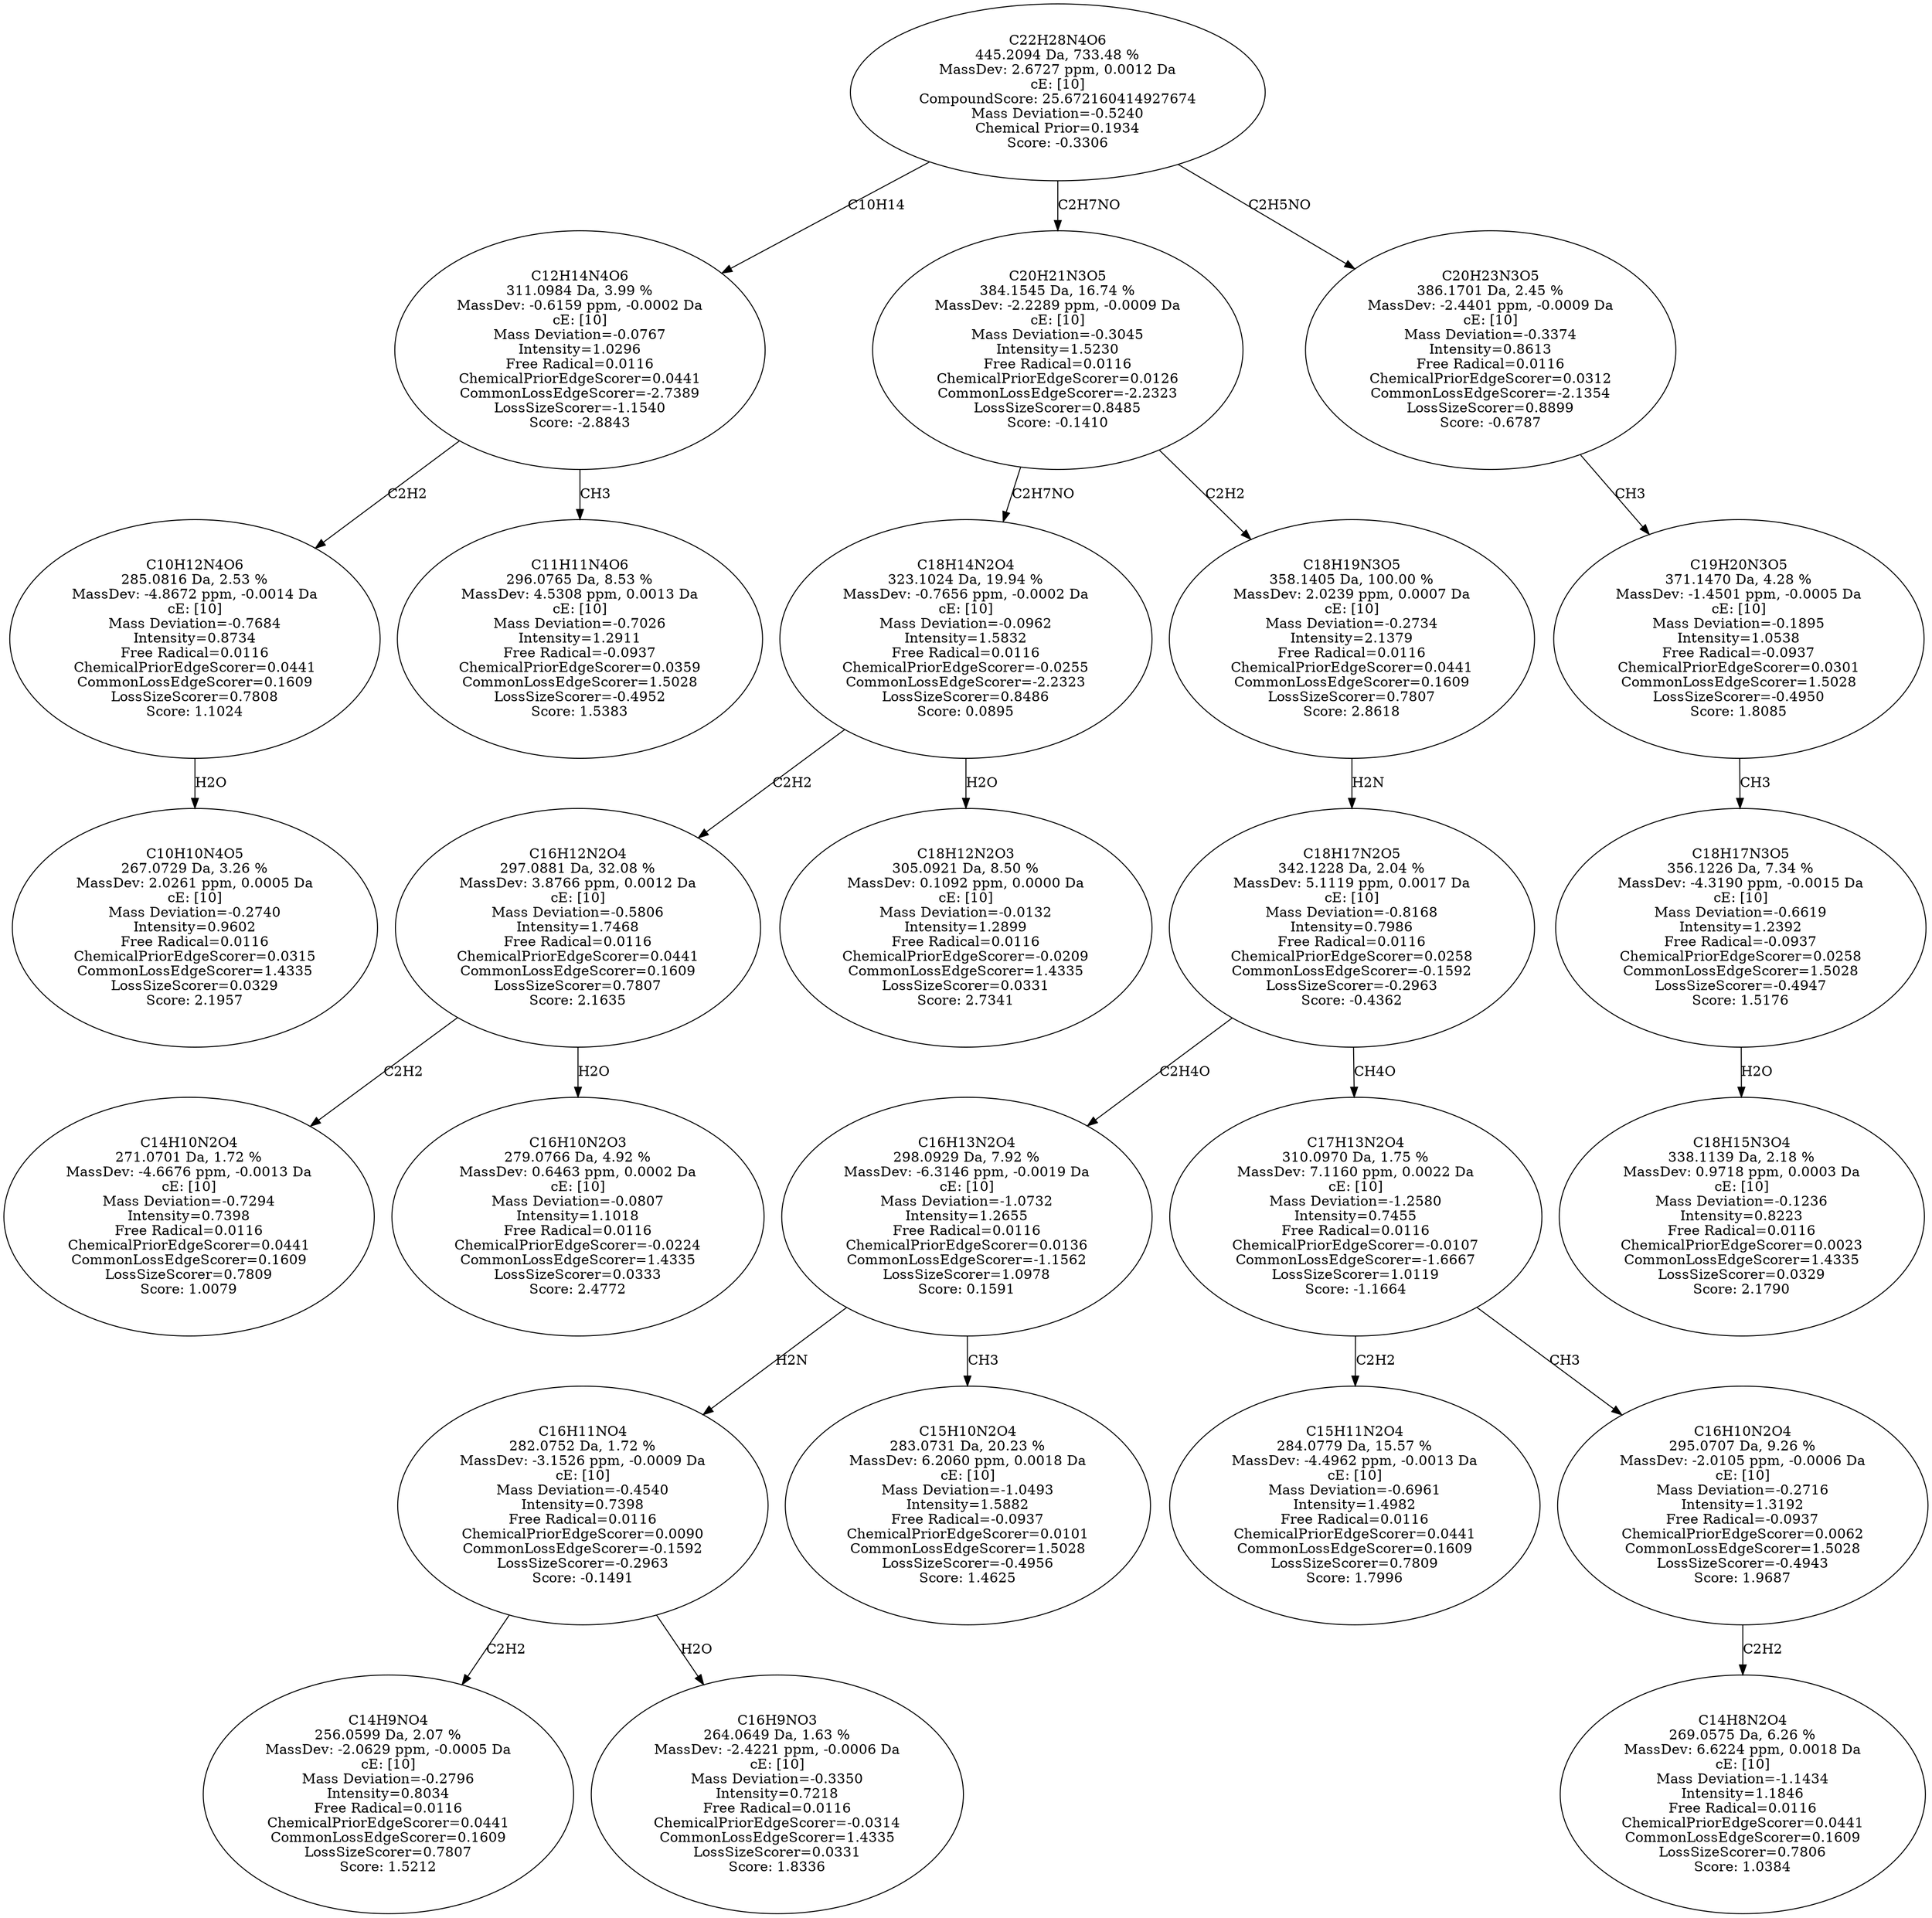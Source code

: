 strict digraph {
v1 [label="C10H10N4O5\n267.0729 Da, 3.26 %\nMassDev: 2.0261 ppm, 0.0005 Da\ncE: [10]\nMass Deviation=-0.2740\nIntensity=0.9602\nFree Radical=0.0116\nChemicalPriorEdgeScorer=0.0315\nCommonLossEdgeScorer=1.4335\nLossSizeScorer=0.0329\nScore: 2.1957"];
v2 [label="C10H12N4O6\n285.0816 Da, 2.53 %\nMassDev: -4.8672 ppm, -0.0014 Da\ncE: [10]\nMass Deviation=-0.7684\nIntensity=0.8734\nFree Radical=0.0116\nChemicalPriorEdgeScorer=0.0441\nCommonLossEdgeScorer=0.1609\nLossSizeScorer=0.7808\nScore: 1.1024"];
v3 [label="C11H11N4O6\n296.0765 Da, 8.53 %\nMassDev: 4.5308 ppm, 0.0013 Da\ncE: [10]\nMass Deviation=-0.7026\nIntensity=1.2911\nFree Radical=-0.0937\nChemicalPriorEdgeScorer=0.0359\nCommonLossEdgeScorer=1.5028\nLossSizeScorer=-0.4952\nScore: 1.5383"];
v4 [label="C12H14N4O6\n311.0984 Da, 3.99 %\nMassDev: -0.6159 ppm, -0.0002 Da\ncE: [10]\nMass Deviation=-0.0767\nIntensity=1.0296\nFree Radical=0.0116\nChemicalPriorEdgeScorer=0.0441\nCommonLossEdgeScorer=-2.7389\nLossSizeScorer=-1.1540\nScore: -2.8843"];
v5 [label="C14H10N2O4\n271.0701 Da, 1.72 %\nMassDev: -4.6676 ppm, -0.0013 Da\ncE: [10]\nMass Deviation=-0.7294\nIntensity=0.7398\nFree Radical=0.0116\nChemicalPriorEdgeScorer=0.0441\nCommonLossEdgeScorer=0.1609\nLossSizeScorer=0.7809\nScore: 1.0079"];
v6 [label="C16H10N2O3\n279.0766 Da, 4.92 %\nMassDev: 0.6463 ppm, 0.0002 Da\ncE: [10]\nMass Deviation=-0.0807\nIntensity=1.1018\nFree Radical=0.0116\nChemicalPriorEdgeScorer=-0.0224\nCommonLossEdgeScorer=1.4335\nLossSizeScorer=0.0333\nScore: 2.4772"];
v7 [label="C16H12N2O4\n297.0881 Da, 32.08 %\nMassDev: 3.8766 ppm, 0.0012 Da\ncE: [10]\nMass Deviation=-0.5806\nIntensity=1.7468\nFree Radical=0.0116\nChemicalPriorEdgeScorer=0.0441\nCommonLossEdgeScorer=0.1609\nLossSizeScorer=0.7807\nScore: 2.1635"];
v8 [label="C18H12N2O3\n305.0921 Da, 8.50 %\nMassDev: 0.1092 ppm, 0.0000 Da\ncE: [10]\nMass Deviation=-0.0132\nIntensity=1.2899\nFree Radical=0.0116\nChemicalPriorEdgeScorer=-0.0209\nCommonLossEdgeScorer=1.4335\nLossSizeScorer=0.0331\nScore: 2.7341"];
v9 [label="C18H14N2O4\n323.1024 Da, 19.94 %\nMassDev: -0.7656 ppm, -0.0002 Da\ncE: [10]\nMass Deviation=-0.0962\nIntensity=1.5832\nFree Radical=0.0116\nChemicalPriorEdgeScorer=-0.0255\nCommonLossEdgeScorer=-2.2323\nLossSizeScorer=0.8486\nScore: 0.0895"];
v10 [label="C14H9NO4\n256.0599 Da, 2.07 %\nMassDev: -2.0629 ppm, -0.0005 Da\ncE: [10]\nMass Deviation=-0.2796\nIntensity=0.8034\nFree Radical=0.0116\nChemicalPriorEdgeScorer=0.0441\nCommonLossEdgeScorer=0.1609\nLossSizeScorer=0.7807\nScore: 1.5212"];
v11 [label="C16H9NO3\n264.0649 Da, 1.63 %\nMassDev: -2.4221 ppm, -0.0006 Da\ncE: [10]\nMass Deviation=-0.3350\nIntensity=0.7218\nFree Radical=0.0116\nChemicalPriorEdgeScorer=-0.0314\nCommonLossEdgeScorer=1.4335\nLossSizeScorer=0.0331\nScore: 1.8336"];
v12 [label="C16H11NO4\n282.0752 Da, 1.72 %\nMassDev: -3.1526 ppm, -0.0009 Da\ncE: [10]\nMass Deviation=-0.4540\nIntensity=0.7398\nFree Radical=0.0116\nChemicalPriorEdgeScorer=0.0090\nCommonLossEdgeScorer=-0.1592\nLossSizeScorer=-0.2963\nScore: -0.1491"];
v13 [label="C15H10N2O4\n283.0731 Da, 20.23 %\nMassDev: 6.2060 ppm, 0.0018 Da\ncE: [10]\nMass Deviation=-1.0493\nIntensity=1.5882\nFree Radical=-0.0937\nChemicalPriorEdgeScorer=0.0101\nCommonLossEdgeScorer=1.5028\nLossSizeScorer=-0.4956\nScore: 1.4625"];
v14 [label="C16H13N2O4\n298.0929 Da, 7.92 %\nMassDev: -6.3146 ppm, -0.0019 Da\ncE: [10]\nMass Deviation=-1.0732\nIntensity=1.2655\nFree Radical=0.0116\nChemicalPriorEdgeScorer=0.0136\nCommonLossEdgeScorer=-1.1562\nLossSizeScorer=1.0978\nScore: 0.1591"];
v15 [label="C15H11N2O4\n284.0779 Da, 15.57 %\nMassDev: -4.4962 ppm, -0.0013 Da\ncE: [10]\nMass Deviation=-0.6961\nIntensity=1.4982\nFree Radical=0.0116\nChemicalPriorEdgeScorer=0.0441\nCommonLossEdgeScorer=0.1609\nLossSizeScorer=0.7809\nScore: 1.7996"];
v16 [label="C14H8N2O4\n269.0575 Da, 6.26 %\nMassDev: 6.6224 ppm, 0.0018 Da\ncE: [10]\nMass Deviation=-1.1434\nIntensity=1.1846\nFree Radical=0.0116\nChemicalPriorEdgeScorer=0.0441\nCommonLossEdgeScorer=0.1609\nLossSizeScorer=0.7806\nScore: 1.0384"];
v17 [label="C16H10N2O4\n295.0707 Da, 9.26 %\nMassDev: -2.0105 ppm, -0.0006 Da\ncE: [10]\nMass Deviation=-0.2716\nIntensity=1.3192\nFree Radical=-0.0937\nChemicalPriorEdgeScorer=0.0062\nCommonLossEdgeScorer=1.5028\nLossSizeScorer=-0.4943\nScore: 1.9687"];
v18 [label="C17H13N2O4\n310.0970 Da, 1.75 %\nMassDev: 7.1160 ppm, 0.0022 Da\ncE: [10]\nMass Deviation=-1.2580\nIntensity=0.7455\nFree Radical=0.0116\nChemicalPriorEdgeScorer=-0.0107\nCommonLossEdgeScorer=-1.6667\nLossSizeScorer=1.0119\nScore: -1.1664"];
v19 [label="C18H17N2O5\n342.1228 Da, 2.04 %\nMassDev: 5.1119 ppm, 0.0017 Da\ncE: [10]\nMass Deviation=-0.8168\nIntensity=0.7986\nFree Radical=0.0116\nChemicalPriorEdgeScorer=0.0258\nCommonLossEdgeScorer=-0.1592\nLossSizeScorer=-0.2963\nScore: -0.4362"];
v20 [label="C18H19N3O5\n358.1405 Da, 100.00 %\nMassDev: 2.0239 ppm, 0.0007 Da\ncE: [10]\nMass Deviation=-0.2734\nIntensity=2.1379\nFree Radical=0.0116\nChemicalPriorEdgeScorer=0.0441\nCommonLossEdgeScorer=0.1609\nLossSizeScorer=0.7807\nScore: 2.8618"];
v21 [label="C20H21N3O5\n384.1545 Da, 16.74 %\nMassDev: -2.2289 ppm, -0.0009 Da\ncE: [10]\nMass Deviation=-0.3045\nIntensity=1.5230\nFree Radical=0.0116\nChemicalPriorEdgeScorer=0.0126\nCommonLossEdgeScorer=-2.2323\nLossSizeScorer=0.8485\nScore: -0.1410"];
v22 [label="C18H15N3O4\n338.1139 Da, 2.18 %\nMassDev: 0.9718 ppm, 0.0003 Da\ncE: [10]\nMass Deviation=-0.1236\nIntensity=0.8223\nFree Radical=0.0116\nChemicalPriorEdgeScorer=0.0023\nCommonLossEdgeScorer=1.4335\nLossSizeScorer=0.0329\nScore: 2.1790"];
v23 [label="C18H17N3O5\n356.1226 Da, 7.34 %\nMassDev: -4.3190 ppm, -0.0015 Da\ncE: [10]\nMass Deviation=-0.6619\nIntensity=1.2392\nFree Radical=-0.0937\nChemicalPriorEdgeScorer=0.0258\nCommonLossEdgeScorer=1.5028\nLossSizeScorer=-0.4947\nScore: 1.5176"];
v24 [label="C19H20N3O5\n371.1470 Da, 4.28 %\nMassDev: -1.4501 ppm, -0.0005 Da\ncE: [10]\nMass Deviation=-0.1895\nIntensity=1.0538\nFree Radical=-0.0937\nChemicalPriorEdgeScorer=0.0301\nCommonLossEdgeScorer=1.5028\nLossSizeScorer=-0.4950\nScore: 1.8085"];
v25 [label="C20H23N3O5\n386.1701 Da, 2.45 %\nMassDev: -2.4401 ppm, -0.0009 Da\ncE: [10]\nMass Deviation=-0.3374\nIntensity=0.8613\nFree Radical=0.0116\nChemicalPriorEdgeScorer=0.0312\nCommonLossEdgeScorer=-2.1354\nLossSizeScorer=0.8899\nScore: -0.6787"];
v26 [label="C22H28N4O6\n445.2094 Da, 733.48 %\nMassDev: 2.6727 ppm, 0.0012 Da\ncE: [10]\nCompoundScore: 25.672160414927674\nMass Deviation=-0.5240\nChemical Prior=0.1934\nScore: -0.3306"];
v2 -> v1 [label="H2O"];
v4 -> v2 [label="C2H2"];
v4 -> v3 [label="CH3"];
v26 -> v4 [label="C10H14"];
v7 -> v5 [label="C2H2"];
v7 -> v6 [label="H2O"];
v9 -> v7 [label="C2H2"];
v9 -> v8 [label="H2O"];
v21 -> v9 [label="C2H7NO"];
v12 -> v10 [label="C2H2"];
v12 -> v11 [label="H2O"];
v14 -> v12 [label="H2N"];
v14 -> v13 [label="CH3"];
v19 -> v14 [label="C2H4O"];
v18 -> v15 [label="C2H2"];
v17 -> v16 [label="C2H2"];
v18 -> v17 [label="CH3"];
v19 -> v18 [label="CH4O"];
v20 -> v19 [label="H2N"];
v21 -> v20 [label="C2H2"];
v26 -> v21 [label="C2H7NO"];
v23 -> v22 [label="H2O"];
v24 -> v23 [label="CH3"];
v25 -> v24 [label="CH3"];
v26 -> v25 [label="C2H5NO"];
}